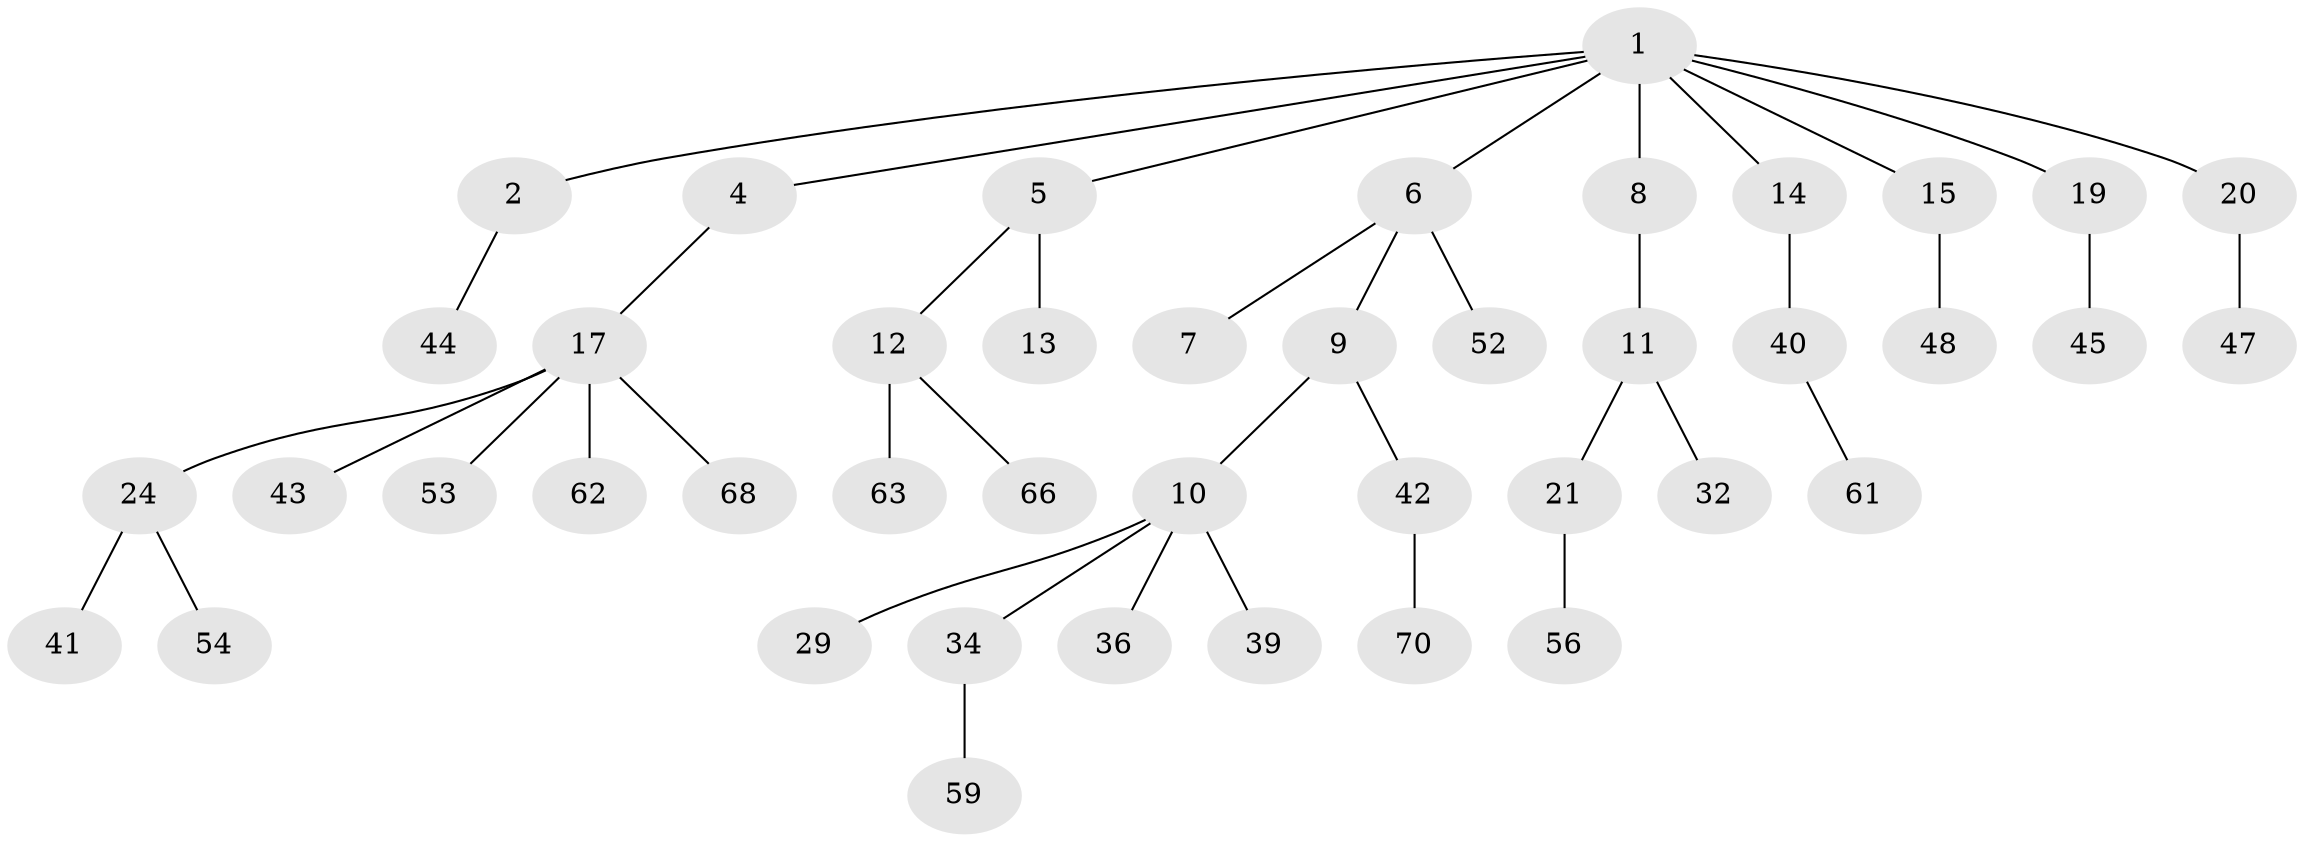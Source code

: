 // Generated by graph-tools (version 1.1) at 2025/24/03/03/25 07:24:07]
// undirected, 43 vertices, 42 edges
graph export_dot {
graph [start="1"]
  node [color=gray90,style=filled];
  1 [super="+3"];
  2 [super="+23"];
  4;
  5 [super="+38"];
  6 [super="+28"];
  7 [super="+50"];
  8 [super="+58"];
  9;
  10 [super="+16"];
  11 [super="+27"];
  12 [super="+33"];
  13 [super="+18"];
  14 [super="+26"];
  15 [super="+25"];
  17 [super="+22"];
  19 [super="+31"];
  20 [super="+37"];
  21 [super="+30"];
  24 [super="+35"];
  29;
  32;
  34 [super="+49"];
  36;
  39 [super="+69"];
  40 [super="+46"];
  41;
  42 [super="+57"];
  43 [super="+60"];
  44;
  45 [super="+51"];
  47 [super="+55"];
  48;
  52 [super="+64"];
  53;
  54;
  56;
  59;
  61;
  62 [super="+67"];
  63 [super="+65"];
  66;
  68;
  70;
  1 -- 2;
  1 -- 5;
  1 -- 8;
  1 -- 15;
  1 -- 19;
  1 -- 4;
  1 -- 20;
  1 -- 6;
  1 -- 14;
  2 -- 44;
  4 -- 17;
  5 -- 12;
  5 -- 13;
  6 -- 7;
  6 -- 9;
  6 -- 52;
  8 -- 11;
  9 -- 10;
  9 -- 42;
  10 -- 29;
  10 -- 39;
  10 -- 34;
  10 -- 36;
  11 -- 21;
  11 -- 32;
  12 -- 66;
  12 -- 63;
  14 -- 40;
  15 -- 48;
  17 -- 43;
  17 -- 53;
  17 -- 24;
  17 -- 68;
  17 -- 62;
  19 -- 45;
  20 -- 47;
  21 -- 56;
  24 -- 41;
  24 -- 54;
  34 -- 59;
  40 -- 61;
  42 -- 70;
}
